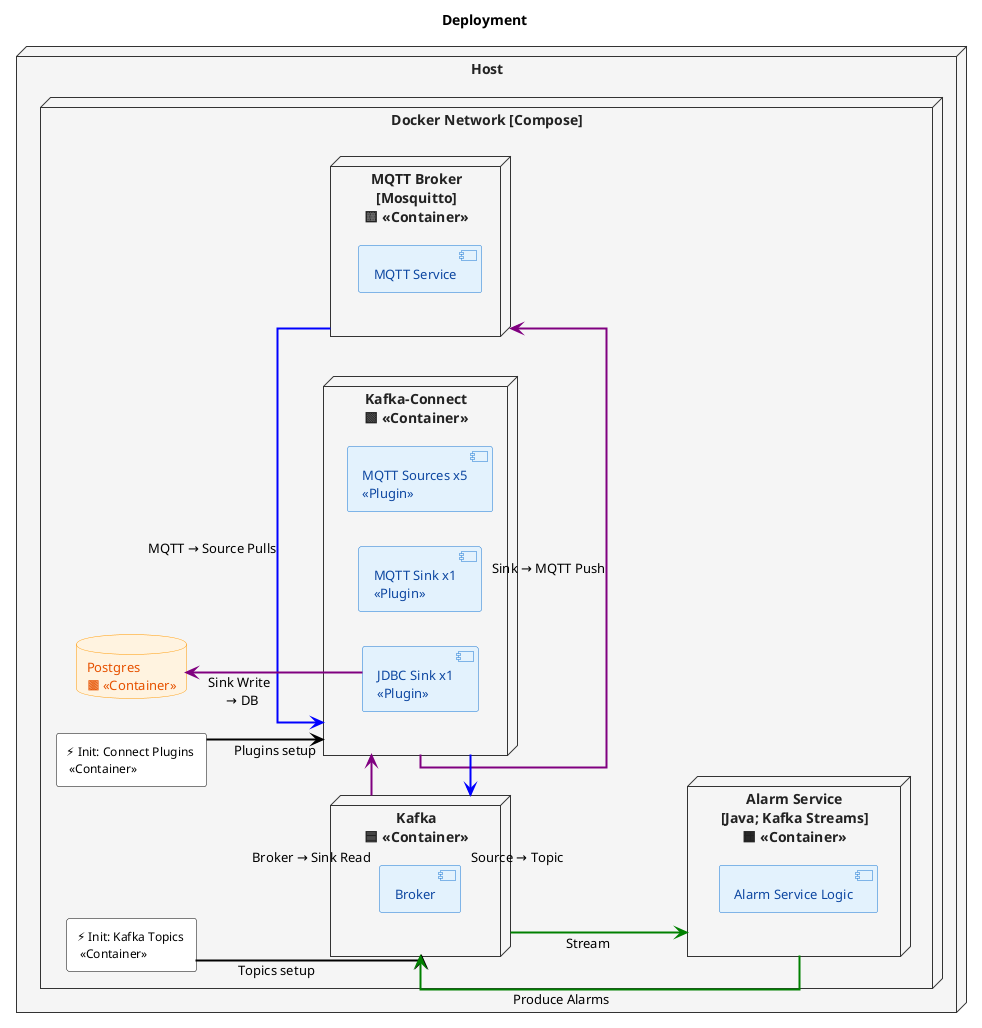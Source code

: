 @startuml
title "Deployment"
skinparam linetype ortho
skinparam node {
  BackgroundColor #F5F5F5
  BorderColor #333
  FontColor #222
  FontSize 14
}
skinparam component {
  BackgroundColor #E3F2FD
  BorderColor #1976D2
  FontColor #0D47A1
  FontSize 13
}
skinparam database {
  BackgroundColor #FFF3E0
  BorderColor #FF9800
  FontColor #E65100
  FontSize 13
}
skinparam rectangle {
  BackgroundColor #WHITE
  BorderColor #000000
  FontSize 12
}
left to right direction

node "Host" {
  node "Docker Network [Compose]" {
    node "Kafka\n🟦 <<Container>>" as kafka {
      component "Broker"
    }
    node "Kafka-Connect\n🟩 <<Container>>" as connect {
      component "MQTT Sources x5\n<<Plugin>>"
      component "MQTT Sink x1\n<<Plugin>>" as mqtt_sink
      component "JDBC Sink x1\n<<Plugin>>" as jdbc
    }
    node "Alarm Service\n[Java; Kafka Streams]\n🟧 <<Container>>" as alarm {
      component "Alarm Service Logic"
    }
    node "MQTT Broker\n[Mosquitto]\n🟨 <<Container>>" as mqtt {
      component "MQTT Service"
    }
    database "Postgres\n🟫 <<Container>>" as db

    rectangle "⚡ Init: Kafka Topics \n <<Container>>" as init_topics
    rectangle "⚡ Init: Connect Plugins \n <<Container>>" as init_connectors
  }
}

init_topics -down[#black,thickness=2]-> kafka : Topics setup
init_connectors -down[#black,thickness=2]-> connect : Plugins setup

mqtt -right[#blue,thickness=2]-> connect : MQTT → Source Pulls
connect -right[#blue,thickness=2]-> kafka : Source → Topic
kafka -down[#green,thickness=2]-> alarm : Stream
alarm -up[#green,thickness=2]-> kafka : Produce Alarms
kafka -left[#purple,thickness=2]-> connect : Broker → Sink Read
jdbc -up[#purple,thickness=2]-> db : Sink Write \n → DB
connect -left[#purple,thickness=2]-> mqtt : Sink → MQTT Push

@enduml
